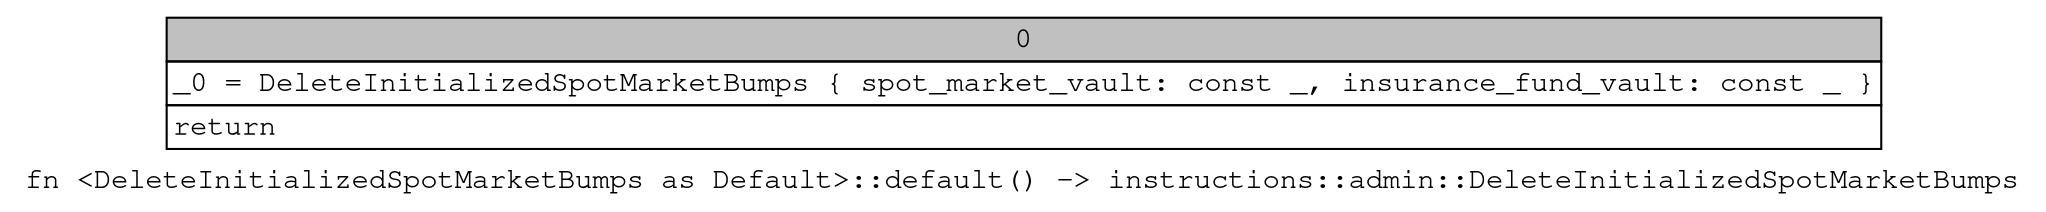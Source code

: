 digraph Mir_0_5891 {
    graph [fontname="Courier, monospace"];
    node [fontname="Courier, monospace"];
    edge [fontname="Courier, monospace"];
    label=<fn &lt;DeleteInitializedSpotMarketBumps as Default&gt;::default() -&gt; instructions::admin::DeleteInitializedSpotMarketBumps<br align="left"/>>;
    bb0__0_5891 [shape="none", label=<<table border="0" cellborder="1" cellspacing="0"><tr><td bgcolor="gray" align="center" colspan="1">0</td></tr><tr><td align="left" balign="left">_0 = DeleteInitializedSpotMarketBumps { spot_market_vault: const _, insurance_fund_vault: const _ }<br/></td></tr><tr><td align="left">return</td></tr></table>>];
}
